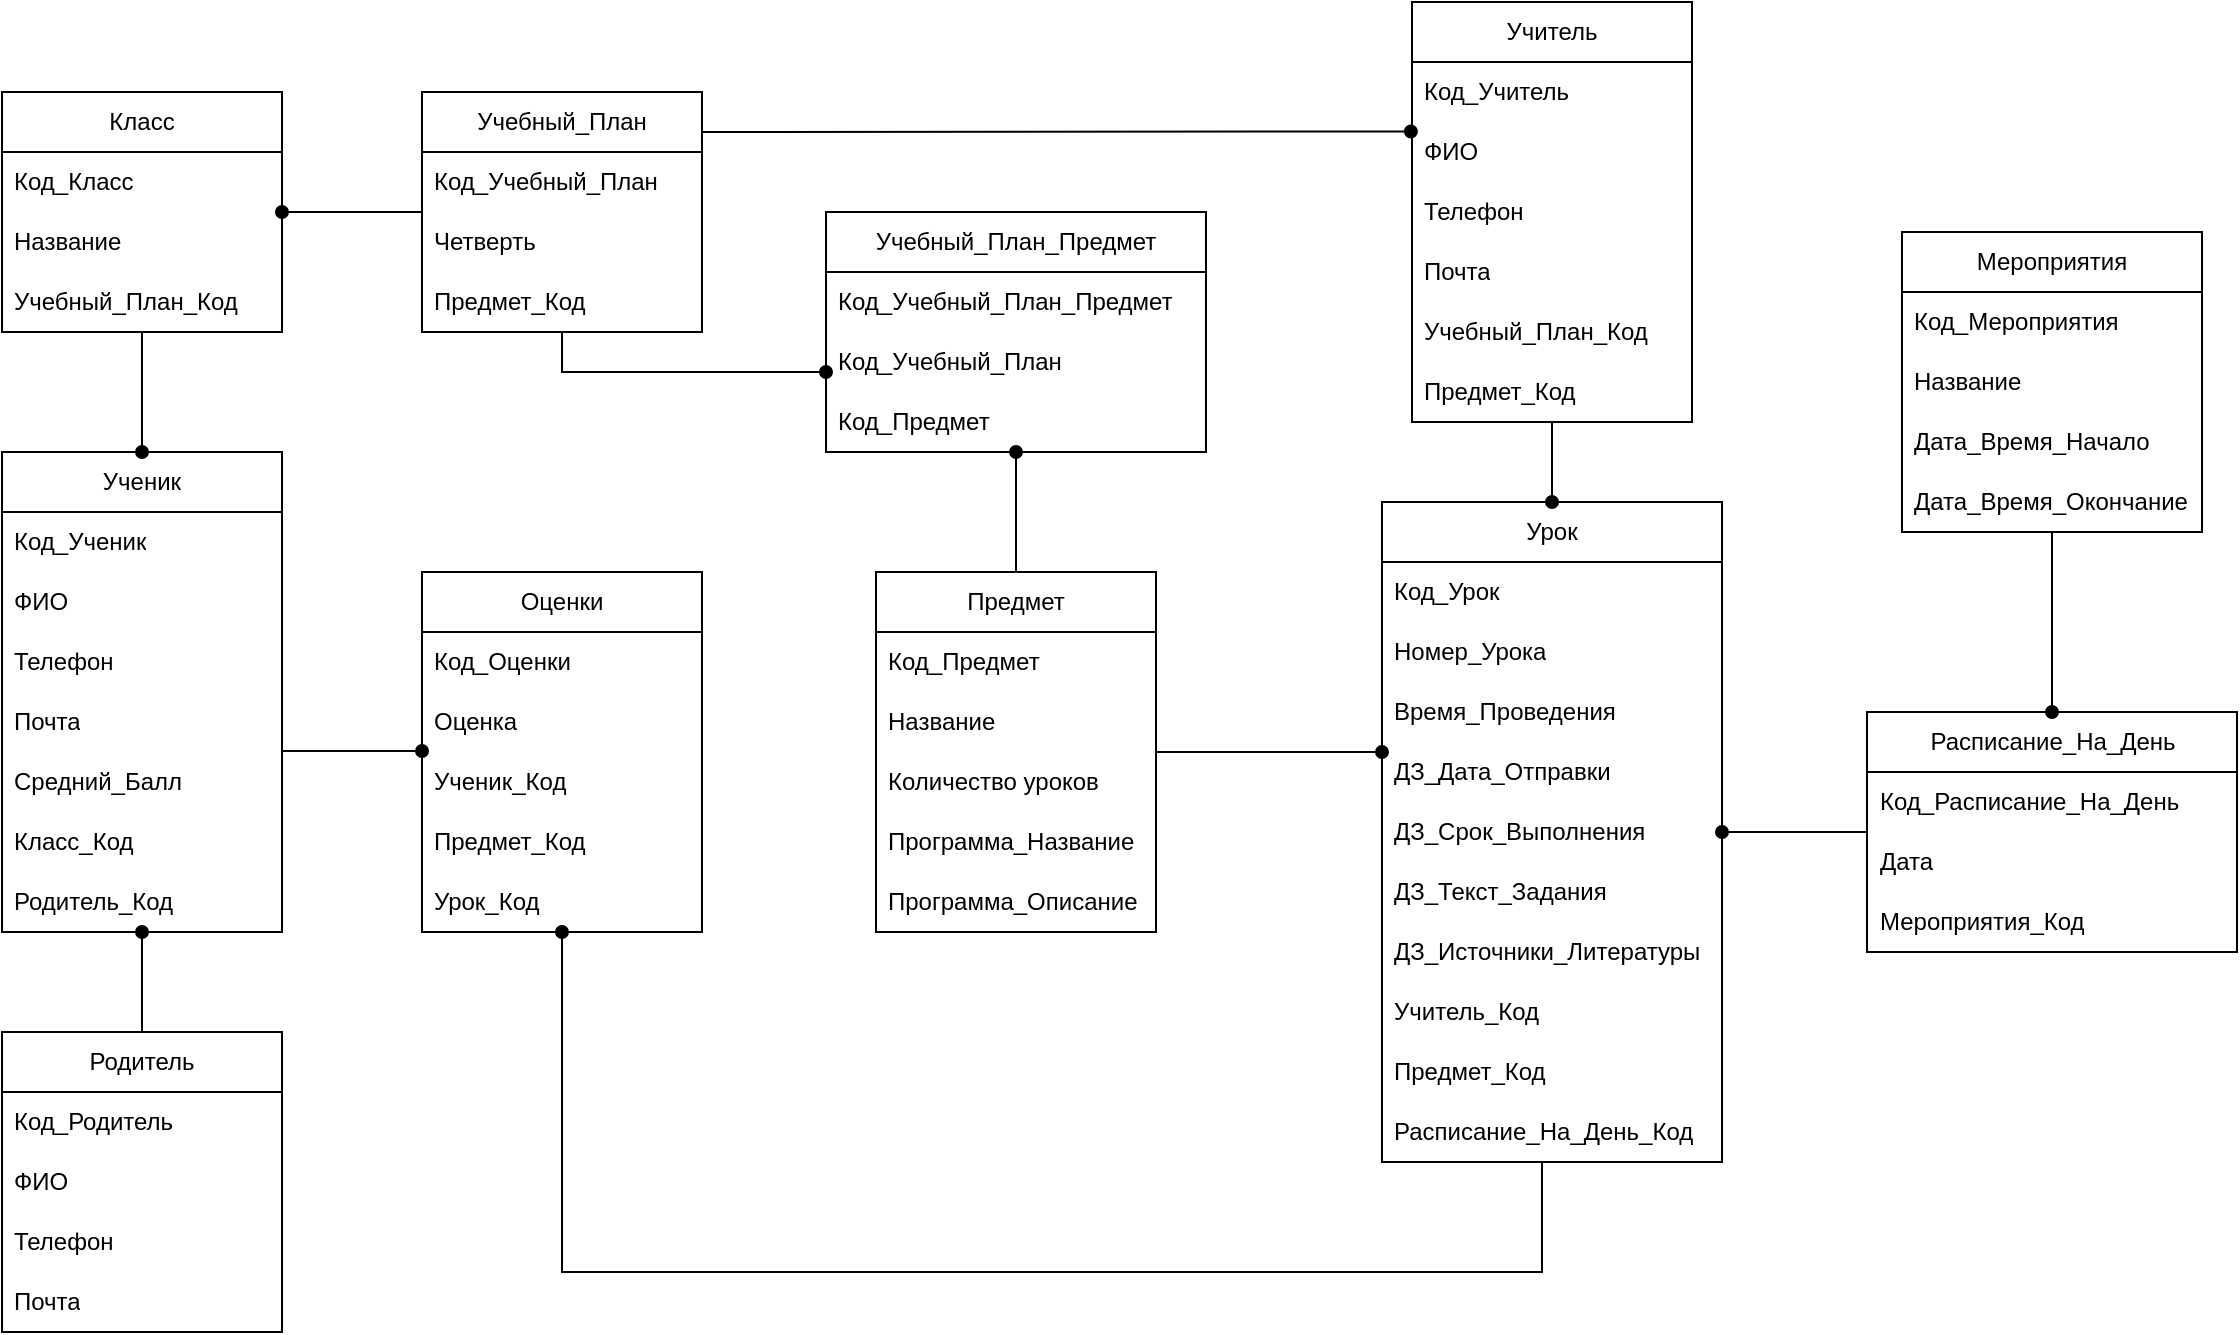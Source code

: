 <mxfile version="24.4.14" type="device">
  <diagram id="s-OSiqa2uqu7PaNJ7Vr6" name="Страница — 6">
    <mxGraphModel dx="1034" dy="479" grid="1" gridSize="10" guides="1" tooltips="1" connect="1" arrows="1" fold="1" page="1" pageScale="1" pageWidth="827" pageHeight="1169" math="0" shadow="0">
      <root>
        <mxCell id="0" />
        <mxCell id="1" parent="0" />
        <mxCell id="Y71OiTSrw5KZEtVsrdHp-1" value="Ученик" style="swimlane;fontStyle=0;childLayout=stackLayout;horizontal=1;startSize=30;horizontalStack=0;resizeParent=1;resizeParentMax=0;resizeLast=0;collapsible=1;marginBottom=0;whiteSpace=wrap;html=1;" parent="1" vertex="1">
          <mxGeometry x="390" y="280" width="140" height="240" as="geometry" />
        </mxCell>
        <mxCell id="Y71OiTSrw5KZEtVsrdHp-2" value="Код_Ученик" style="text;strokeColor=none;fillColor=none;align=left;verticalAlign=middle;spacingLeft=4;spacingRight=4;overflow=hidden;points=[[0,0.5],[1,0.5]];portConstraint=eastwest;rotatable=0;whiteSpace=wrap;html=1;" parent="Y71OiTSrw5KZEtVsrdHp-1" vertex="1">
          <mxGeometry y="30" width="140" height="30" as="geometry" />
        </mxCell>
        <mxCell id="Y71OiTSrw5KZEtVsrdHp-3" value="ФИО" style="text;strokeColor=none;fillColor=none;align=left;verticalAlign=middle;spacingLeft=4;spacingRight=4;overflow=hidden;points=[[0,0.5],[1,0.5]];portConstraint=eastwest;rotatable=0;whiteSpace=wrap;html=1;" parent="Y71OiTSrw5KZEtVsrdHp-1" vertex="1">
          <mxGeometry y="60" width="140" height="30" as="geometry" />
        </mxCell>
        <mxCell id="Y71OiTSrw5KZEtVsrdHp-4" value="Телефон" style="text;strokeColor=none;fillColor=none;align=left;verticalAlign=middle;spacingLeft=4;spacingRight=4;overflow=hidden;points=[[0,0.5],[1,0.5]];portConstraint=eastwest;rotatable=0;whiteSpace=wrap;html=1;" parent="Y71OiTSrw5KZEtVsrdHp-1" vertex="1">
          <mxGeometry y="90" width="140" height="30" as="geometry" />
        </mxCell>
        <mxCell id="Y71OiTSrw5KZEtVsrdHp-5" value="Почта" style="text;strokeColor=none;fillColor=none;align=left;verticalAlign=middle;spacingLeft=4;spacingRight=4;overflow=hidden;points=[[0,0.5],[1,0.5]];portConstraint=eastwest;rotatable=0;whiteSpace=wrap;html=1;" parent="Y71OiTSrw5KZEtVsrdHp-1" vertex="1">
          <mxGeometry y="120" width="140" height="30" as="geometry" />
        </mxCell>
        <mxCell id="Y71OiTSrw5KZEtVsrdHp-6" value="Средний_Балл" style="text;strokeColor=none;fillColor=none;align=left;verticalAlign=middle;spacingLeft=4;spacingRight=4;overflow=hidden;points=[[0,0.5],[1,0.5]];portConstraint=eastwest;rotatable=0;whiteSpace=wrap;html=1;" parent="Y71OiTSrw5KZEtVsrdHp-1" vertex="1">
          <mxGeometry y="150" width="140" height="30" as="geometry" />
        </mxCell>
        <mxCell id="Y71OiTSrw5KZEtVsrdHp-7" value="Класс_Код" style="text;strokeColor=none;fillColor=none;align=left;verticalAlign=middle;spacingLeft=4;spacingRight=4;overflow=hidden;points=[[0,0.5],[1,0.5]];portConstraint=eastwest;rotatable=0;whiteSpace=wrap;html=1;" parent="Y71OiTSrw5KZEtVsrdHp-1" vertex="1">
          <mxGeometry y="180" width="140" height="30" as="geometry" />
        </mxCell>
        <mxCell id="Y71OiTSrw5KZEtVsrdHp-8" value="Родитель_Код" style="text;strokeColor=none;fillColor=none;align=left;verticalAlign=middle;spacingLeft=4;spacingRight=4;overflow=hidden;points=[[0,0.5],[1,0.5]];portConstraint=eastwest;rotatable=0;whiteSpace=wrap;html=1;" parent="Y71OiTSrw5KZEtVsrdHp-1" vertex="1">
          <mxGeometry y="210" width="140" height="30" as="geometry" />
        </mxCell>
        <mxCell id="Y71OiTSrw5KZEtVsrdHp-9" value="Класс" style="swimlane;fontStyle=0;childLayout=stackLayout;horizontal=1;startSize=30;horizontalStack=0;resizeParent=1;resizeParentMax=0;resizeLast=0;collapsible=1;marginBottom=0;whiteSpace=wrap;html=1;" parent="1" vertex="1">
          <mxGeometry x="390" y="100" width="140" height="120" as="geometry" />
        </mxCell>
        <mxCell id="Y71OiTSrw5KZEtVsrdHp-10" value="Код_Класс" style="text;strokeColor=none;fillColor=none;align=left;verticalAlign=middle;spacingLeft=4;spacingRight=4;overflow=hidden;points=[[0,0.5],[1,0.5]];portConstraint=eastwest;rotatable=0;whiteSpace=wrap;html=1;" parent="Y71OiTSrw5KZEtVsrdHp-9" vertex="1">
          <mxGeometry y="30" width="140" height="30" as="geometry" />
        </mxCell>
        <mxCell id="Y71OiTSrw5KZEtVsrdHp-11" value="Название" style="text;strokeColor=none;fillColor=none;align=left;verticalAlign=middle;spacingLeft=4;spacingRight=4;overflow=hidden;points=[[0,0.5],[1,0.5]];portConstraint=eastwest;rotatable=0;whiteSpace=wrap;html=1;" parent="Y71OiTSrw5KZEtVsrdHp-9" vertex="1">
          <mxGeometry y="60" width="140" height="30" as="geometry" />
        </mxCell>
        <mxCell id="Y71OiTSrw5KZEtVsrdHp-12" value="Учебный_План_Код" style="text;strokeColor=none;fillColor=none;align=left;verticalAlign=middle;spacingLeft=4;spacingRight=4;overflow=hidden;points=[[0,0.5],[1,0.5]];portConstraint=eastwest;rotatable=0;whiteSpace=wrap;html=1;" parent="Y71OiTSrw5KZEtVsrdHp-9" vertex="1">
          <mxGeometry y="90" width="140" height="30" as="geometry" />
        </mxCell>
        <mxCell id="Y71OiTSrw5KZEtVsrdHp-13" value="Учебный_План" style="swimlane;fontStyle=0;childLayout=stackLayout;horizontal=1;startSize=30;horizontalStack=0;resizeParent=1;resizeParentMax=0;resizeLast=0;collapsible=1;marginBottom=0;whiteSpace=wrap;html=1;" parent="1" vertex="1">
          <mxGeometry x="600" y="100" width="140" height="120" as="geometry" />
        </mxCell>
        <mxCell id="Y71OiTSrw5KZEtVsrdHp-14" value="Код_Учебный_План" style="text;strokeColor=none;fillColor=none;align=left;verticalAlign=middle;spacingLeft=4;spacingRight=4;overflow=hidden;points=[[0,0.5],[1,0.5]];portConstraint=eastwest;rotatable=0;whiteSpace=wrap;html=1;" parent="Y71OiTSrw5KZEtVsrdHp-13" vertex="1">
          <mxGeometry y="30" width="140" height="30" as="geometry" />
        </mxCell>
        <mxCell id="Y71OiTSrw5KZEtVsrdHp-15" value="Четверть" style="text;strokeColor=none;fillColor=none;align=left;verticalAlign=middle;spacingLeft=4;spacingRight=4;overflow=hidden;points=[[0,0.5],[1,0.5]];portConstraint=eastwest;rotatable=0;whiteSpace=wrap;html=1;" parent="Y71OiTSrw5KZEtVsrdHp-13" vertex="1">
          <mxGeometry y="60" width="140" height="30" as="geometry" />
        </mxCell>
        <mxCell id="Y71OiTSrw5KZEtVsrdHp-16" value="Предмет_Код" style="text;strokeColor=none;fillColor=none;align=left;verticalAlign=middle;spacingLeft=4;spacingRight=4;overflow=hidden;points=[[0,0.5],[1,0.5]];portConstraint=eastwest;rotatable=0;whiteSpace=wrap;html=1;" parent="Y71OiTSrw5KZEtVsrdHp-13" vertex="1">
          <mxGeometry y="90" width="140" height="30" as="geometry" />
        </mxCell>
        <mxCell id="Y71OiTSrw5KZEtVsrdHp-17" value="" style="endArrow=none;html=1;rounded=0;endFill=0;startArrow=oval;startFill=1;" parent="1" source="Y71OiTSrw5KZEtVsrdHp-1" target="Y71OiTSrw5KZEtVsrdHp-9" edge="1">
          <mxGeometry width="50" height="50" relative="1" as="geometry">
            <mxPoint x="410" y="400" as="sourcePoint" />
            <mxPoint x="410" y="450" as="targetPoint" />
          </mxGeometry>
        </mxCell>
        <mxCell id="Y71OiTSrw5KZEtVsrdHp-18" value="Оценки" style="swimlane;fontStyle=0;childLayout=stackLayout;horizontal=1;startSize=30;horizontalStack=0;resizeParent=1;resizeParentMax=0;resizeLast=0;collapsible=1;marginBottom=0;whiteSpace=wrap;html=1;" parent="1" vertex="1">
          <mxGeometry x="600" y="340" width="140" height="180" as="geometry" />
        </mxCell>
        <mxCell id="Y71OiTSrw5KZEtVsrdHp-19" value="Код_Оценки" style="text;strokeColor=none;fillColor=none;align=left;verticalAlign=middle;spacingLeft=4;spacingRight=4;overflow=hidden;points=[[0,0.5],[1,0.5]];portConstraint=eastwest;rotatable=0;whiteSpace=wrap;html=1;" parent="Y71OiTSrw5KZEtVsrdHp-18" vertex="1">
          <mxGeometry y="30" width="140" height="30" as="geometry" />
        </mxCell>
        <mxCell id="Y71OiTSrw5KZEtVsrdHp-20" value="Оценка" style="text;strokeColor=none;fillColor=none;align=left;verticalAlign=middle;spacingLeft=4;spacingRight=4;overflow=hidden;points=[[0,0.5],[1,0.5]];portConstraint=eastwest;rotatable=0;whiteSpace=wrap;html=1;" parent="Y71OiTSrw5KZEtVsrdHp-18" vertex="1">
          <mxGeometry y="60" width="140" height="30" as="geometry" />
        </mxCell>
        <mxCell id="Y71OiTSrw5KZEtVsrdHp-21" value="Ученик_Код" style="text;strokeColor=none;fillColor=none;align=left;verticalAlign=middle;spacingLeft=4;spacingRight=4;overflow=hidden;points=[[0,0.5],[1,0.5]];portConstraint=eastwest;rotatable=0;whiteSpace=wrap;html=1;" parent="Y71OiTSrw5KZEtVsrdHp-18" vertex="1">
          <mxGeometry y="90" width="140" height="30" as="geometry" />
        </mxCell>
        <mxCell id="Y71OiTSrw5KZEtVsrdHp-22" value="Предмет_Код" style="text;strokeColor=none;fillColor=none;align=left;verticalAlign=middle;spacingLeft=4;spacingRight=4;overflow=hidden;points=[[0,0.5],[1,0.5]];portConstraint=eastwest;rotatable=0;whiteSpace=wrap;html=1;" parent="Y71OiTSrw5KZEtVsrdHp-18" vertex="1">
          <mxGeometry y="120" width="140" height="30" as="geometry" />
        </mxCell>
        <mxCell id="Y71OiTSrw5KZEtVsrdHp-23" value="Урок_Код" style="text;strokeColor=none;fillColor=none;align=left;verticalAlign=middle;spacingLeft=4;spacingRight=4;overflow=hidden;points=[[0,0.5],[1,0.5]];portConstraint=eastwest;rotatable=0;whiteSpace=wrap;html=1;" parent="Y71OiTSrw5KZEtVsrdHp-18" vertex="1">
          <mxGeometry y="150" width="140" height="30" as="geometry" />
        </mxCell>
        <mxCell id="Y71OiTSrw5KZEtVsrdHp-24" value="Предмет" style="swimlane;fontStyle=0;childLayout=stackLayout;horizontal=1;startSize=30;horizontalStack=0;resizeParent=1;resizeParentMax=0;resizeLast=0;collapsible=1;marginBottom=0;whiteSpace=wrap;html=1;" parent="1" vertex="1">
          <mxGeometry x="827" y="340" width="140" height="180" as="geometry" />
        </mxCell>
        <mxCell id="Y71OiTSrw5KZEtVsrdHp-25" value="Код_Предмет" style="text;strokeColor=none;fillColor=none;align=left;verticalAlign=middle;spacingLeft=4;spacingRight=4;overflow=hidden;points=[[0,0.5],[1,0.5]];portConstraint=eastwest;rotatable=0;whiteSpace=wrap;html=1;" parent="Y71OiTSrw5KZEtVsrdHp-24" vertex="1">
          <mxGeometry y="30" width="140" height="30" as="geometry" />
        </mxCell>
        <mxCell id="Y71OiTSrw5KZEtVsrdHp-26" value="Название" style="text;strokeColor=none;fillColor=none;align=left;verticalAlign=middle;spacingLeft=4;spacingRight=4;overflow=hidden;points=[[0,0.5],[1,0.5]];portConstraint=eastwest;rotatable=0;whiteSpace=wrap;html=1;" parent="Y71OiTSrw5KZEtVsrdHp-24" vertex="1">
          <mxGeometry y="60" width="140" height="30" as="geometry" />
        </mxCell>
        <mxCell id="Y71OiTSrw5KZEtVsrdHp-27" value="Количество уроков" style="text;strokeColor=none;fillColor=none;align=left;verticalAlign=middle;spacingLeft=4;spacingRight=4;overflow=hidden;points=[[0,0.5],[1,0.5]];portConstraint=eastwest;rotatable=0;whiteSpace=wrap;html=1;" parent="Y71OiTSrw5KZEtVsrdHp-24" vertex="1">
          <mxGeometry y="90" width="140" height="30" as="geometry" />
        </mxCell>
        <mxCell id="Y71OiTSrw5KZEtVsrdHp-28" value="Программа_Название" style="text;strokeColor=none;fillColor=none;align=left;verticalAlign=middle;spacingLeft=4;spacingRight=4;overflow=hidden;points=[[0,0.5],[1,0.5]];portConstraint=eastwest;rotatable=0;whiteSpace=wrap;html=1;" parent="Y71OiTSrw5KZEtVsrdHp-24" vertex="1">
          <mxGeometry y="120" width="140" height="30" as="geometry" />
        </mxCell>
        <mxCell id="Y71OiTSrw5KZEtVsrdHp-29" value="Программа_Описание" style="text;strokeColor=none;fillColor=none;align=left;verticalAlign=middle;spacingLeft=4;spacingRight=4;overflow=hidden;points=[[0,0.5],[1,0.5]];portConstraint=eastwest;rotatable=0;whiteSpace=wrap;html=1;" parent="Y71OiTSrw5KZEtVsrdHp-24" vertex="1">
          <mxGeometry y="150" width="140" height="30" as="geometry" />
        </mxCell>
        <mxCell id="Y71OiTSrw5KZEtVsrdHp-30" value="" style="endArrow=none;html=1;rounded=0;endFill=0;startArrow=oval;startFill=1;" parent="1" source="Y71OiTSrw5KZEtVsrdHp-9" target="Y71OiTSrw5KZEtVsrdHp-13" edge="1">
          <mxGeometry width="50" height="50" relative="1" as="geometry">
            <mxPoint x="490" y="60" as="sourcePoint" />
            <mxPoint x="580" y="60" as="targetPoint" />
          </mxGeometry>
        </mxCell>
        <mxCell id="Y71OiTSrw5KZEtVsrdHp-31" value="Учитель" style="swimlane;fontStyle=0;childLayout=stackLayout;horizontal=1;startSize=30;horizontalStack=0;resizeParent=1;resizeParentMax=0;resizeLast=0;collapsible=1;marginBottom=0;whiteSpace=wrap;html=1;" parent="1" vertex="1">
          <mxGeometry x="1095" y="55" width="140" height="210" as="geometry" />
        </mxCell>
        <mxCell id="Y71OiTSrw5KZEtVsrdHp-32" value="Код_Учитель" style="text;strokeColor=none;fillColor=none;align=left;verticalAlign=middle;spacingLeft=4;spacingRight=4;overflow=hidden;points=[[0,0.5],[1,0.5]];portConstraint=eastwest;rotatable=0;whiteSpace=wrap;html=1;" parent="Y71OiTSrw5KZEtVsrdHp-31" vertex="1">
          <mxGeometry y="30" width="140" height="30" as="geometry" />
        </mxCell>
        <mxCell id="Y71OiTSrw5KZEtVsrdHp-33" value="ФИО" style="text;strokeColor=none;fillColor=none;align=left;verticalAlign=middle;spacingLeft=4;spacingRight=4;overflow=hidden;points=[[0,0.5],[1,0.5]];portConstraint=eastwest;rotatable=0;whiteSpace=wrap;html=1;" parent="Y71OiTSrw5KZEtVsrdHp-31" vertex="1">
          <mxGeometry y="60" width="140" height="30" as="geometry" />
        </mxCell>
        <mxCell id="Y71OiTSrw5KZEtVsrdHp-34" value="Телефон" style="text;strokeColor=none;fillColor=none;align=left;verticalAlign=middle;spacingLeft=4;spacingRight=4;overflow=hidden;points=[[0,0.5],[1,0.5]];portConstraint=eastwest;rotatable=0;whiteSpace=wrap;html=1;" parent="Y71OiTSrw5KZEtVsrdHp-31" vertex="1">
          <mxGeometry y="90" width="140" height="30" as="geometry" />
        </mxCell>
        <mxCell id="Y71OiTSrw5KZEtVsrdHp-35" value="Почта" style="text;strokeColor=none;fillColor=none;align=left;verticalAlign=middle;spacingLeft=4;spacingRight=4;overflow=hidden;points=[[0,0.5],[1,0.5]];portConstraint=eastwest;rotatable=0;whiteSpace=wrap;html=1;" parent="Y71OiTSrw5KZEtVsrdHp-31" vertex="1">
          <mxGeometry y="120" width="140" height="30" as="geometry" />
        </mxCell>
        <mxCell id="Y71OiTSrw5KZEtVsrdHp-36" value="Учебный_План_Код" style="text;strokeColor=none;fillColor=none;align=left;verticalAlign=middle;spacingLeft=4;spacingRight=4;overflow=hidden;points=[[0,0.5],[1,0.5]];portConstraint=eastwest;rotatable=0;whiteSpace=wrap;html=1;" parent="Y71OiTSrw5KZEtVsrdHp-31" vertex="1">
          <mxGeometry y="150" width="140" height="30" as="geometry" />
        </mxCell>
        <mxCell id="Y71OiTSrw5KZEtVsrdHp-37" value="Предмет_Код" style="text;strokeColor=none;fillColor=none;align=left;verticalAlign=middle;spacingLeft=4;spacingRight=4;overflow=hidden;points=[[0,0.5],[1,0.5]];portConstraint=eastwest;rotatable=0;whiteSpace=wrap;html=1;" parent="Y71OiTSrw5KZEtVsrdHp-31" vertex="1">
          <mxGeometry y="180" width="140" height="30" as="geometry" />
        </mxCell>
        <mxCell id="Y71OiTSrw5KZEtVsrdHp-38" value="Урок" style="swimlane;fontStyle=0;childLayout=stackLayout;horizontal=1;startSize=30;horizontalStack=0;resizeParent=1;resizeParentMax=0;resizeLast=0;collapsible=1;marginBottom=0;whiteSpace=wrap;html=1;" parent="1" vertex="1">
          <mxGeometry x="1080" y="305" width="170" height="330" as="geometry" />
        </mxCell>
        <mxCell id="Y71OiTSrw5KZEtVsrdHp-39" value="Код_Урок" style="text;strokeColor=none;fillColor=none;align=left;verticalAlign=middle;spacingLeft=4;spacingRight=4;overflow=hidden;points=[[0,0.5],[1,0.5]];portConstraint=eastwest;rotatable=0;whiteSpace=wrap;html=1;" parent="Y71OiTSrw5KZEtVsrdHp-38" vertex="1">
          <mxGeometry y="30" width="170" height="30" as="geometry" />
        </mxCell>
        <mxCell id="Y71OiTSrw5KZEtVsrdHp-40" value="Номер_Урока" style="text;strokeColor=none;fillColor=none;align=left;verticalAlign=middle;spacingLeft=4;spacingRight=4;overflow=hidden;points=[[0,0.5],[1,0.5]];portConstraint=eastwest;rotatable=0;whiteSpace=wrap;html=1;" parent="Y71OiTSrw5KZEtVsrdHp-38" vertex="1">
          <mxGeometry y="60" width="170" height="30" as="geometry" />
        </mxCell>
        <mxCell id="Y71OiTSrw5KZEtVsrdHp-41" value="Время_Проведения" style="text;strokeColor=none;fillColor=none;align=left;verticalAlign=middle;spacingLeft=4;spacingRight=4;overflow=hidden;points=[[0,0.5],[1,0.5]];portConstraint=eastwest;rotatable=0;whiteSpace=wrap;html=1;" parent="Y71OiTSrw5KZEtVsrdHp-38" vertex="1">
          <mxGeometry y="90" width="170" height="30" as="geometry" />
        </mxCell>
        <mxCell id="Y71OiTSrw5KZEtVsrdHp-42" value="ДЗ_Дата_Отправки" style="text;strokeColor=none;fillColor=none;align=left;verticalAlign=middle;spacingLeft=4;spacingRight=4;overflow=hidden;points=[[0,0.5],[1,0.5]];portConstraint=eastwest;rotatable=0;whiteSpace=wrap;html=1;" parent="Y71OiTSrw5KZEtVsrdHp-38" vertex="1">
          <mxGeometry y="120" width="170" height="30" as="geometry" />
        </mxCell>
        <mxCell id="Y71OiTSrw5KZEtVsrdHp-43" value="ДЗ_Срок_Выполнения" style="text;strokeColor=none;fillColor=none;align=left;verticalAlign=middle;spacingLeft=4;spacingRight=4;overflow=hidden;points=[[0,0.5],[1,0.5]];portConstraint=eastwest;rotatable=0;whiteSpace=wrap;html=1;" parent="Y71OiTSrw5KZEtVsrdHp-38" vertex="1">
          <mxGeometry y="150" width="170" height="30" as="geometry" />
        </mxCell>
        <mxCell id="Y71OiTSrw5KZEtVsrdHp-44" value="ДЗ_Текст_Задания" style="text;strokeColor=none;fillColor=none;align=left;verticalAlign=middle;spacingLeft=4;spacingRight=4;overflow=hidden;points=[[0,0.5],[1,0.5]];portConstraint=eastwest;rotatable=0;whiteSpace=wrap;html=1;" parent="Y71OiTSrw5KZEtVsrdHp-38" vertex="1">
          <mxGeometry y="180" width="170" height="30" as="geometry" />
        </mxCell>
        <mxCell id="Y71OiTSrw5KZEtVsrdHp-45" value="ДЗ_Источники_Литературы" style="text;strokeColor=none;fillColor=none;align=left;verticalAlign=middle;spacingLeft=4;spacingRight=4;overflow=hidden;points=[[0,0.5],[1,0.5]];portConstraint=eastwest;rotatable=0;whiteSpace=wrap;html=1;" parent="Y71OiTSrw5KZEtVsrdHp-38" vertex="1">
          <mxGeometry y="210" width="170" height="30" as="geometry" />
        </mxCell>
        <mxCell id="Y71OiTSrw5KZEtVsrdHp-46" value="Учитель_Код" style="text;strokeColor=none;fillColor=none;align=left;verticalAlign=middle;spacingLeft=4;spacingRight=4;overflow=hidden;points=[[0,0.5],[1,0.5]];portConstraint=eastwest;rotatable=0;whiteSpace=wrap;html=1;" parent="Y71OiTSrw5KZEtVsrdHp-38" vertex="1">
          <mxGeometry y="240" width="170" height="30" as="geometry" />
        </mxCell>
        <mxCell id="Y71OiTSrw5KZEtVsrdHp-47" value="Предмет_Код" style="text;strokeColor=none;fillColor=none;align=left;verticalAlign=middle;spacingLeft=4;spacingRight=4;overflow=hidden;points=[[0,0.5],[1,0.5]];portConstraint=eastwest;rotatable=0;whiteSpace=wrap;html=1;" parent="Y71OiTSrw5KZEtVsrdHp-38" vertex="1">
          <mxGeometry y="270" width="170" height="30" as="geometry" />
        </mxCell>
        <mxCell id="Y71OiTSrw5KZEtVsrdHp-48" value="Расписание_На_День_Код" style="text;strokeColor=none;fillColor=none;align=left;verticalAlign=middle;spacingLeft=4;spacingRight=4;overflow=hidden;points=[[0,0.5],[1,0.5]];portConstraint=eastwest;rotatable=0;whiteSpace=wrap;html=1;" parent="Y71OiTSrw5KZEtVsrdHp-38" vertex="1">
          <mxGeometry y="300" width="170" height="30" as="geometry" />
        </mxCell>
        <mxCell id="Y71OiTSrw5KZEtVsrdHp-49" value="" style="endArrow=none;html=1;rounded=0;endFill=0;startArrow=oval;startFill=1;" parent="1" source="Y71OiTSrw5KZEtVsrdHp-38" target="Y71OiTSrw5KZEtVsrdHp-31" edge="1">
          <mxGeometry width="50" height="50" relative="1" as="geometry">
            <mxPoint x="1135" y="490" as="sourcePoint" />
            <mxPoint x="1222" y="490" as="targetPoint" />
          </mxGeometry>
        </mxCell>
        <mxCell id="Y71OiTSrw5KZEtVsrdHp-50" value="" style="endArrow=none;html=1;rounded=0;endFill=0;startArrow=oval;startFill=1;exitX=-0.004;exitY=0.158;exitDx=0;exitDy=0;exitPerimeter=0;" parent="1" source="Y71OiTSrw5KZEtVsrdHp-33" edge="1">
          <mxGeometry width="50" height="50" relative="1" as="geometry">
            <mxPoint x="1020" y="120" as="sourcePoint" />
            <mxPoint x="740" y="120" as="targetPoint" />
          </mxGeometry>
        </mxCell>
        <mxCell id="Y71OiTSrw5KZEtVsrdHp-51" value="" style="endArrow=none;html=1;rounded=0;endFill=0;startArrow=oval;startFill=1;edgeStyle=orthogonalEdgeStyle;" parent="1" source="Y71OiTSrw5KZEtVsrdHp-18" target="Y71OiTSrw5KZEtVsrdHp-38" edge="1">
          <mxGeometry width="50" height="50" relative="1" as="geometry">
            <mxPoint x="670" y="465" as="sourcePoint" />
            <mxPoint x="1090" y="450" as="targetPoint" />
            <Array as="points">
              <mxPoint x="670" y="690" />
              <mxPoint x="1160" y="690" />
            </Array>
          </mxGeometry>
        </mxCell>
        <mxCell id="Y71OiTSrw5KZEtVsrdHp-52" value="Учебный_План_Предмет" style="swimlane;fontStyle=0;childLayout=stackLayout;horizontal=1;startSize=30;horizontalStack=0;resizeParent=1;resizeParentMax=0;resizeLast=0;collapsible=1;marginBottom=0;whiteSpace=wrap;html=1;" parent="1" vertex="1">
          <mxGeometry x="802" y="160" width="190" height="120" as="geometry" />
        </mxCell>
        <mxCell id="Y71OiTSrw5KZEtVsrdHp-53" value="Код_&lt;span style=&quot;text-align: center;&quot;&gt;Учебный_План_Предмет&lt;/span&gt;" style="text;strokeColor=none;fillColor=none;align=left;verticalAlign=middle;spacingLeft=4;spacingRight=4;overflow=hidden;points=[[0,0.5],[1,0.5]];portConstraint=eastwest;rotatable=0;whiteSpace=wrap;html=1;" parent="Y71OiTSrw5KZEtVsrdHp-52" vertex="1">
          <mxGeometry y="30" width="190" height="30" as="geometry" />
        </mxCell>
        <mxCell id="Y71OiTSrw5KZEtVsrdHp-54" value="&lt;span style=&quot;text-align: center;&quot;&gt;Код_Учебный_План&lt;/span&gt;" style="text;strokeColor=none;fillColor=none;align=left;verticalAlign=middle;spacingLeft=4;spacingRight=4;overflow=hidden;points=[[0,0.5],[1,0.5]];portConstraint=eastwest;rotatable=0;whiteSpace=wrap;html=1;" parent="Y71OiTSrw5KZEtVsrdHp-52" vertex="1">
          <mxGeometry y="60" width="190" height="30" as="geometry" />
        </mxCell>
        <mxCell id="Y71OiTSrw5KZEtVsrdHp-55" value="Код_Предмет" style="text;strokeColor=none;fillColor=none;align=left;verticalAlign=middle;spacingLeft=4;spacingRight=4;overflow=hidden;points=[[0,0.5],[1,0.5]];portConstraint=eastwest;rotatable=0;whiteSpace=wrap;html=1;" parent="Y71OiTSrw5KZEtVsrdHp-52" vertex="1">
          <mxGeometry y="90" width="190" height="30" as="geometry" />
        </mxCell>
        <mxCell id="Y71OiTSrw5KZEtVsrdHp-56" value="" style="endArrow=none;html=1;rounded=0;endFill=0;startArrow=oval;startFill=1;edgeStyle=orthogonalEdgeStyle;" parent="1" source="Y71OiTSrw5KZEtVsrdHp-52" target="Y71OiTSrw5KZEtVsrdHp-13" edge="1">
          <mxGeometry width="50" height="50" relative="1" as="geometry">
            <mxPoint x="670" y="250" as="sourcePoint" />
            <mxPoint x="760" y="250" as="targetPoint" />
            <Array as="points">
              <mxPoint x="670" y="240" />
            </Array>
          </mxGeometry>
        </mxCell>
        <mxCell id="Y71OiTSrw5KZEtVsrdHp-57" value="" style="endArrow=none;html=1;rounded=0;endFill=0;startArrow=oval;startFill=1;edgeStyle=orthogonalEdgeStyle;" parent="1" source="Y71OiTSrw5KZEtVsrdHp-52" target="Y71OiTSrw5KZEtVsrdHp-24" edge="1">
          <mxGeometry width="50" height="50" relative="1" as="geometry">
            <mxPoint x="812" y="230" as="sourcePoint" />
            <mxPoint x="750" y="170" as="targetPoint" />
          </mxGeometry>
        </mxCell>
        <mxCell id="Y71OiTSrw5KZEtVsrdHp-58" value="" style="endArrow=none;html=1;rounded=0;endFill=0;startArrow=oval;startFill=1;edgeStyle=orthogonalEdgeStyle;" parent="1" target="Y71OiTSrw5KZEtVsrdHp-1" edge="1">
          <mxGeometry width="50" height="50" relative="1" as="geometry">
            <mxPoint x="600" y="429.47" as="sourcePoint" />
            <mxPoint x="510" y="430.13" as="targetPoint" />
            <Array as="points">
              <mxPoint x="550" y="430" />
              <mxPoint x="550" y="430" />
            </Array>
          </mxGeometry>
        </mxCell>
        <mxCell id="Y71OiTSrw5KZEtVsrdHp-59" value="Родитель" style="swimlane;fontStyle=0;childLayout=stackLayout;horizontal=1;startSize=30;horizontalStack=0;resizeParent=1;resizeParentMax=0;resizeLast=0;collapsible=1;marginBottom=0;whiteSpace=wrap;html=1;" parent="1" vertex="1">
          <mxGeometry x="390" y="570" width="140" height="150" as="geometry" />
        </mxCell>
        <mxCell id="Y71OiTSrw5KZEtVsrdHp-60" value="Код_Родитель" style="text;strokeColor=none;fillColor=none;align=left;verticalAlign=middle;spacingLeft=4;spacingRight=4;overflow=hidden;points=[[0,0.5],[1,0.5]];portConstraint=eastwest;rotatable=0;whiteSpace=wrap;html=1;" parent="Y71OiTSrw5KZEtVsrdHp-59" vertex="1">
          <mxGeometry y="30" width="140" height="30" as="geometry" />
        </mxCell>
        <mxCell id="Y71OiTSrw5KZEtVsrdHp-61" value="ФИО" style="text;strokeColor=none;fillColor=none;align=left;verticalAlign=middle;spacingLeft=4;spacingRight=4;overflow=hidden;points=[[0,0.5],[1,0.5]];portConstraint=eastwest;rotatable=0;whiteSpace=wrap;html=1;" parent="Y71OiTSrw5KZEtVsrdHp-59" vertex="1">
          <mxGeometry y="60" width="140" height="30" as="geometry" />
        </mxCell>
        <mxCell id="Y71OiTSrw5KZEtVsrdHp-62" value="Телефон" style="text;strokeColor=none;fillColor=none;align=left;verticalAlign=middle;spacingLeft=4;spacingRight=4;overflow=hidden;points=[[0,0.5],[1,0.5]];portConstraint=eastwest;rotatable=0;whiteSpace=wrap;html=1;" parent="Y71OiTSrw5KZEtVsrdHp-59" vertex="1">
          <mxGeometry y="90" width="140" height="30" as="geometry" />
        </mxCell>
        <mxCell id="Y71OiTSrw5KZEtVsrdHp-63" value="Почта" style="text;strokeColor=none;fillColor=none;align=left;verticalAlign=middle;spacingLeft=4;spacingRight=4;overflow=hidden;points=[[0,0.5],[1,0.5]];portConstraint=eastwest;rotatable=0;whiteSpace=wrap;html=1;" parent="Y71OiTSrw5KZEtVsrdHp-59" vertex="1">
          <mxGeometry y="120" width="140" height="30" as="geometry" />
        </mxCell>
        <mxCell id="Y71OiTSrw5KZEtVsrdHp-64" value="" style="endArrow=none;html=1;rounded=0;endFill=0;startArrow=oval;startFill=1;" parent="1" source="Y71OiTSrw5KZEtVsrdHp-1" target="Y71OiTSrw5KZEtVsrdHp-59" edge="1">
          <mxGeometry width="50" height="50" relative="1" as="geometry">
            <mxPoint x="640" y="540" as="sourcePoint" />
            <mxPoint x="550" y="541" as="targetPoint" />
          </mxGeometry>
        </mxCell>
        <mxCell id="Y71OiTSrw5KZEtVsrdHp-65" value="Мероприятия" style="swimlane;fontStyle=0;childLayout=stackLayout;horizontal=1;startSize=30;horizontalStack=0;resizeParent=1;resizeParentMax=0;resizeLast=0;collapsible=1;marginBottom=0;whiteSpace=wrap;html=1;" parent="1" vertex="1">
          <mxGeometry x="1340" y="170" width="150" height="150" as="geometry" />
        </mxCell>
        <mxCell id="Y71OiTSrw5KZEtVsrdHp-66" value="Код_Мероприятия" style="text;strokeColor=none;fillColor=none;align=left;verticalAlign=middle;spacingLeft=4;spacingRight=4;overflow=hidden;points=[[0,0.5],[1,0.5]];portConstraint=eastwest;rotatable=0;whiteSpace=wrap;html=1;" parent="Y71OiTSrw5KZEtVsrdHp-65" vertex="1">
          <mxGeometry y="30" width="150" height="30" as="geometry" />
        </mxCell>
        <mxCell id="Y71OiTSrw5KZEtVsrdHp-67" value="Название" style="text;strokeColor=none;fillColor=none;align=left;verticalAlign=middle;spacingLeft=4;spacingRight=4;overflow=hidden;points=[[0,0.5],[1,0.5]];portConstraint=eastwest;rotatable=0;whiteSpace=wrap;html=1;" parent="Y71OiTSrw5KZEtVsrdHp-65" vertex="1">
          <mxGeometry y="60" width="150" height="30" as="geometry" />
        </mxCell>
        <mxCell id="Y71OiTSrw5KZEtVsrdHp-68" value="Дата_Время_Начало" style="text;strokeColor=none;fillColor=none;align=left;verticalAlign=middle;spacingLeft=4;spacingRight=4;overflow=hidden;points=[[0,0.5],[1,0.5]];portConstraint=eastwest;rotatable=0;whiteSpace=wrap;html=1;" parent="Y71OiTSrw5KZEtVsrdHp-65" vertex="1">
          <mxGeometry y="90" width="150" height="30" as="geometry" />
        </mxCell>
        <mxCell id="Y71OiTSrw5KZEtVsrdHp-69" value="Дата_Время_Окончание" style="text;strokeColor=none;fillColor=none;align=left;verticalAlign=middle;spacingLeft=4;spacingRight=4;overflow=hidden;points=[[0,0.5],[1,0.5]];portConstraint=eastwest;rotatable=0;whiteSpace=wrap;html=1;" parent="Y71OiTSrw5KZEtVsrdHp-65" vertex="1">
          <mxGeometry y="120" width="150" height="30" as="geometry" />
        </mxCell>
        <mxCell id="Y71OiTSrw5KZEtVsrdHp-70" value="" style="endArrow=none;html=1;rounded=0;endFill=0;startArrow=oval;startFill=1;" parent="1" source="Y71OiTSrw5KZEtVsrdHp-38" target="Y71OiTSrw5KZEtVsrdHp-71" edge="1">
          <mxGeometry width="50" height="50" relative="1" as="geometry">
            <mxPoint x="1525" y="260" as="sourcePoint" />
            <mxPoint x="1525" y="220" as="targetPoint" />
          </mxGeometry>
        </mxCell>
        <mxCell id="Y71OiTSrw5KZEtVsrdHp-71" value="Расписание_На_День" style="swimlane;fontStyle=0;childLayout=stackLayout;horizontal=1;startSize=30;horizontalStack=0;resizeParent=1;resizeParentMax=0;resizeLast=0;collapsible=1;marginBottom=0;whiteSpace=wrap;html=1;" parent="1" vertex="1">
          <mxGeometry x="1322.5" y="410" width="185" height="120" as="geometry" />
        </mxCell>
        <mxCell id="Y71OiTSrw5KZEtVsrdHp-72" value="Код_Расписание_На_День" style="text;strokeColor=none;fillColor=none;align=left;verticalAlign=middle;spacingLeft=4;spacingRight=4;overflow=hidden;points=[[0,0.5],[1,0.5]];portConstraint=eastwest;rotatable=0;whiteSpace=wrap;html=1;" parent="Y71OiTSrw5KZEtVsrdHp-71" vertex="1">
          <mxGeometry y="30" width="185" height="30" as="geometry" />
        </mxCell>
        <mxCell id="Y71OiTSrw5KZEtVsrdHp-73" value="Дата" style="text;strokeColor=none;fillColor=none;align=left;verticalAlign=middle;spacingLeft=4;spacingRight=4;overflow=hidden;points=[[0,0.5],[1,0.5]];portConstraint=eastwest;rotatable=0;whiteSpace=wrap;html=1;" parent="Y71OiTSrw5KZEtVsrdHp-71" vertex="1">
          <mxGeometry y="60" width="185" height="30" as="geometry" />
        </mxCell>
        <mxCell id="Y71OiTSrw5KZEtVsrdHp-74" value="Мероприятия_Код" style="text;strokeColor=none;fillColor=none;align=left;verticalAlign=middle;spacingLeft=4;spacingRight=4;overflow=hidden;points=[[0,0.5],[1,0.5]];portConstraint=eastwest;rotatable=0;whiteSpace=wrap;html=1;" parent="Y71OiTSrw5KZEtVsrdHp-71" vertex="1">
          <mxGeometry y="90" width="185" height="30" as="geometry" />
        </mxCell>
        <mxCell id="Y71OiTSrw5KZEtVsrdHp-75" value="" style="endArrow=none;html=1;rounded=0;endFill=0;startArrow=oval;startFill=1;" parent="1" source="Y71OiTSrw5KZEtVsrdHp-71" target="Y71OiTSrw5KZEtVsrdHp-65" edge="1">
          <mxGeometry width="50" height="50" relative="1" as="geometry">
            <mxPoint x="1550" y="370" as="sourcePoint" />
            <mxPoint x="1585" y="305" as="targetPoint" />
          </mxGeometry>
        </mxCell>
        <mxCell id="Y71OiTSrw5KZEtVsrdHp-76" value="" style="endArrow=none;html=1;rounded=0;endFill=0;startArrow=oval;startFill=1;edgeStyle=orthogonalEdgeStyle;" parent="1" source="Y71OiTSrw5KZEtVsrdHp-38" target="Y71OiTSrw5KZEtVsrdHp-24" edge="1">
          <mxGeometry width="50" height="50" relative="1" as="geometry">
            <mxPoint x="907" y="290" as="sourcePoint" />
            <mxPoint x="907" y="350" as="targetPoint" />
            <Array as="points">
              <mxPoint x="1030" y="430" />
              <mxPoint x="1030" y="430" />
            </Array>
          </mxGeometry>
        </mxCell>
      </root>
    </mxGraphModel>
  </diagram>
</mxfile>

